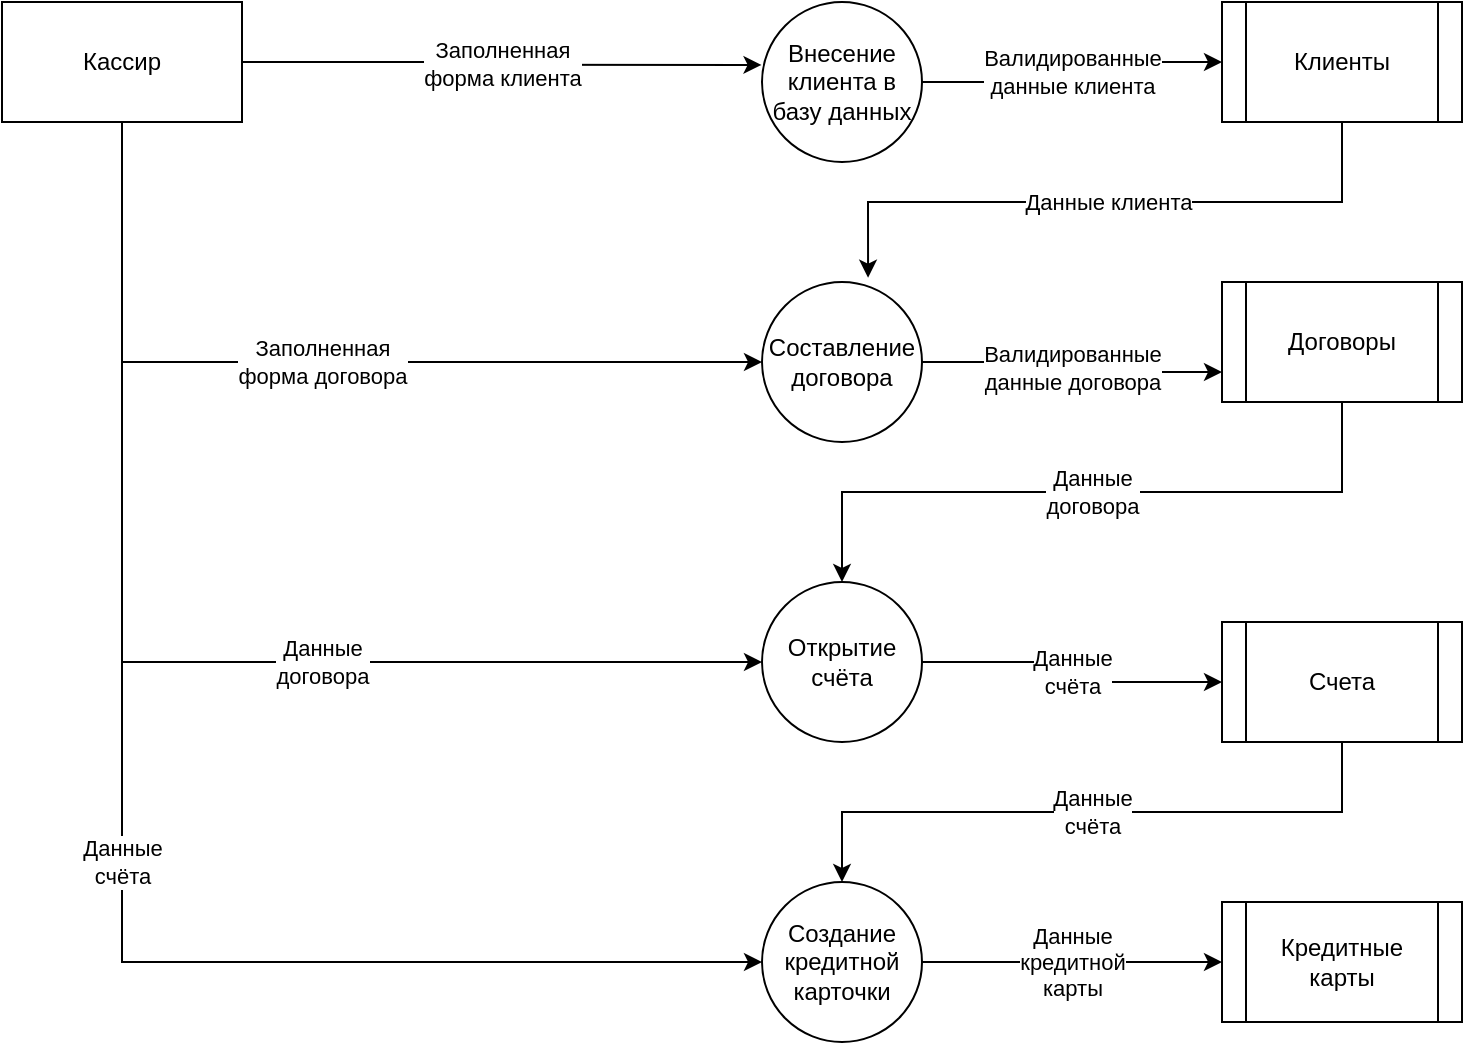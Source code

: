 <mxfile version="23.1.5" type="device">
  <diagram name="Page-1" id="b520641d-4fe3-3701-9064-5fc419738815">
    <mxGraphModel dx="925" dy="661" grid="1" gridSize="10" guides="1" tooltips="1" connect="1" arrows="1" fold="1" page="1" pageScale="1" pageWidth="1100" pageHeight="850" background="none" math="0" shadow="0">
      <root>
        <mxCell id="0" />
        <mxCell id="1" parent="0" />
        <mxCell id="lOx2ni-uWRj8EmkOzaHe-16" value="Заполненная&lt;br&gt;форма договора" style="edgeStyle=orthogonalEdgeStyle;rounded=0;orthogonalLoop=1;jettySize=auto;html=1;exitX=0.5;exitY=1;exitDx=0;exitDy=0;entryX=0;entryY=0.5;entryDx=0;entryDy=0;" edge="1" parent="1" source="lOx2ni-uWRj8EmkOzaHe-2" target="lOx2ni-uWRj8EmkOzaHe-7">
          <mxGeometry relative="1" as="geometry" />
        </mxCell>
        <mxCell id="lOx2ni-uWRj8EmkOzaHe-22" value="Данные&lt;br&gt;счёта" style="edgeStyle=orthogonalEdgeStyle;rounded=0;orthogonalLoop=1;jettySize=auto;html=1;exitX=0.5;exitY=1;exitDx=0;exitDy=0;entryX=0;entryY=0.5;entryDx=0;entryDy=0;" edge="1" parent="1" source="lOx2ni-uWRj8EmkOzaHe-2" target="lOx2ni-uWRj8EmkOzaHe-11">
          <mxGeometry relative="1" as="geometry" />
        </mxCell>
        <mxCell id="lOx2ni-uWRj8EmkOzaHe-23" value="Данные&lt;br&gt;договора" style="edgeStyle=orthogonalEdgeStyle;rounded=0;orthogonalLoop=1;jettySize=auto;html=1;exitX=0.5;exitY=1;exitDx=0;exitDy=0;entryX=0;entryY=0.5;entryDx=0;entryDy=0;" edge="1" parent="1" source="lOx2ni-uWRj8EmkOzaHe-2" target="lOx2ni-uWRj8EmkOzaHe-9">
          <mxGeometry x="0.254" relative="1" as="geometry">
            <mxPoint as="offset" />
          </mxGeometry>
        </mxCell>
        <mxCell id="lOx2ni-uWRj8EmkOzaHe-2" value="Кассир" style="rounded=0;whiteSpace=wrap;html=1;" vertex="1" parent="1">
          <mxGeometry x="30" y="190" width="120" height="60" as="geometry" />
        </mxCell>
        <mxCell id="lOx2ni-uWRj8EmkOzaHe-14" value="Валидированные&lt;br&gt;данные клиента" style="edgeStyle=orthogonalEdgeStyle;rounded=0;orthogonalLoop=1;jettySize=auto;html=1;exitX=1;exitY=0.5;exitDx=0;exitDy=0;entryX=0;entryY=0.5;entryDx=0;entryDy=0;" edge="1" parent="1" source="lOx2ni-uWRj8EmkOzaHe-4" target="lOx2ni-uWRj8EmkOzaHe-6">
          <mxGeometry relative="1" as="geometry" />
        </mxCell>
        <mxCell id="lOx2ni-uWRj8EmkOzaHe-4" value="Внесение клиента в базу данных" style="ellipse;whiteSpace=wrap;html=1;aspect=fixed;" vertex="1" parent="1">
          <mxGeometry x="410" y="190" width="80" height="80" as="geometry" />
        </mxCell>
        <mxCell id="lOx2ni-uWRj8EmkOzaHe-6" value="Клиенты" style="shape=process;whiteSpace=wrap;html=1;backgroundOutline=1;" vertex="1" parent="1">
          <mxGeometry x="640" y="190" width="120" height="60" as="geometry" />
        </mxCell>
        <mxCell id="lOx2ni-uWRj8EmkOzaHe-17" value="Валидированные&lt;br&gt;данные договора" style="edgeStyle=orthogonalEdgeStyle;rounded=0;orthogonalLoop=1;jettySize=auto;html=1;exitX=1;exitY=0.5;exitDx=0;exitDy=0;entryX=0;entryY=0.75;entryDx=0;entryDy=0;" edge="1" parent="1" source="lOx2ni-uWRj8EmkOzaHe-7" target="lOx2ni-uWRj8EmkOzaHe-8">
          <mxGeometry relative="1" as="geometry" />
        </mxCell>
        <mxCell id="lOx2ni-uWRj8EmkOzaHe-7" value="Составление договора" style="ellipse;whiteSpace=wrap;html=1;aspect=fixed;" vertex="1" parent="1">
          <mxGeometry x="410" y="330" width="80" height="80" as="geometry" />
        </mxCell>
        <mxCell id="lOx2ni-uWRj8EmkOzaHe-18" value="Данные&lt;br&gt;договора" style="edgeStyle=orthogonalEdgeStyle;rounded=0;orthogonalLoop=1;jettySize=auto;html=1;exitX=0.5;exitY=1;exitDx=0;exitDy=0;entryX=0.5;entryY=0;entryDx=0;entryDy=0;" edge="1" parent="1" source="lOx2ni-uWRj8EmkOzaHe-8" target="lOx2ni-uWRj8EmkOzaHe-9">
          <mxGeometry relative="1" as="geometry" />
        </mxCell>
        <mxCell id="lOx2ni-uWRj8EmkOzaHe-8" value="Договоры" style="shape=process;whiteSpace=wrap;html=1;backgroundOutline=1;" vertex="1" parent="1">
          <mxGeometry x="640" y="330" width="120" height="60" as="geometry" />
        </mxCell>
        <mxCell id="lOx2ni-uWRj8EmkOzaHe-19" value="Данные &lt;br&gt;счёта" style="edgeStyle=orthogonalEdgeStyle;rounded=0;orthogonalLoop=1;jettySize=auto;html=1;exitX=1;exitY=0.5;exitDx=0;exitDy=0;entryX=0;entryY=0.5;entryDx=0;entryDy=0;" edge="1" parent="1" source="lOx2ni-uWRj8EmkOzaHe-9" target="lOx2ni-uWRj8EmkOzaHe-10">
          <mxGeometry relative="1" as="geometry" />
        </mxCell>
        <mxCell id="lOx2ni-uWRj8EmkOzaHe-9" value="Открытие счёта" style="ellipse;whiteSpace=wrap;html=1;aspect=fixed;" vertex="1" parent="1">
          <mxGeometry x="410" y="480" width="80" height="80" as="geometry" />
        </mxCell>
        <mxCell id="lOx2ni-uWRj8EmkOzaHe-20" value="Данные&lt;br&gt;счёта" style="edgeStyle=orthogonalEdgeStyle;rounded=0;orthogonalLoop=1;jettySize=auto;html=1;exitX=0.5;exitY=1;exitDx=0;exitDy=0;entryX=0.5;entryY=0;entryDx=0;entryDy=0;" edge="1" parent="1" source="lOx2ni-uWRj8EmkOzaHe-10" target="lOx2ni-uWRj8EmkOzaHe-11">
          <mxGeometry relative="1" as="geometry" />
        </mxCell>
        <mxCell id="lOx2ni-uWRj8EmkOzaHe-10" value="Счета" style="shape=process;whiteSpace=wrap;html=1;backgroundOutline=1;" vertex="1" parent="1">
          <mxGeometry x="640" y="500" width="120" height="60" as="geometry" />
        </mxCell>
        <mxCell id="lOx2ni-uWRj8EmkOzaHe-21" value="Данные&lt;br&gt;кредитной&lt;br&gt;карты" style="edgeStyle=orthogonalEdgeStyle;rounded=0;orthogonalLoop=1;jettySize=auto;html=1;exitX=1;exitY=0.5;exitDx=0;exitDy=0;entryX=0;entryY=0.5;entryDx=0;entryDy=0;" edge="1" parent="1" source="lOx2ni-uWRj8EmkOzaHe-11" target="lOx2ni-uWRj8EmkOzaHe-12">
          <mxGeometry relative="1" as="geometry" />
        </mxCell>
        <mxCell id="lOx2ni-uWRj8EmkOzaHe-11" value="Создание кредитной карточки" style="ellipse;whiteSpace=wrap;html=1;aspect=fixed;" vertex="1" parent="1">
          <mxGeometry x="410" y="630" width="80" height="80" as="geometry" />
        </mxCell>
        <mxCell id="lOx2ni-uWRj8EmkOzaHe-12" value="Кредитные карты" style="shape=process;whiteSpace=wrap;html=1;backgroundOutline=1;" vertex="1" parent="1">
          <mxGeometry x="640" y="640" width="120" height="60" as="geometry" />
        </mxCell>
        <mxCell id="lOx2ni-uWRj8EmkOzaHe-13" value="Заполненная &lt;br&gt;форма клиента" style="edgeStyle=orthogonalEdgeStyle;rounded=0;orthogonalLoop=1;jettySize=auto;html=1;exitX=1;exitY=0.5;exitDx=0;exitDy=0;entryX=-0.003;entryY=0.393;entryDx=0;entryDy=0;entryPerimeter=0;" edge="1" parent="1" source="lOx2ni-uWRj8EmkOzaHe-2" target="lOx2ni-uWRj8EmkOzaHe-4">
          <mxGeometry relative="1" as="geometry" />
        </mxCell>
        <mxCell id="lOx2ni-uWRj8EmkOzaHe-15" value="Данные клиента" style="edgeStyle=orthogonalEdgeStyle;rounded=0;orthogonalLoop=1;jettySize=auto;html=1;exitX=0.5;exitY=1;exitDx=0;exitDy=0;entryX=0.663;entryY=-0.027;entryDx=0;entryDy=0;entryPerimeter=0;" edge="1" parent="1" source="lOx2ni-uWRj8EmkOzaHe-6" target="lOx2ni-uWRj8EmkOzaHe-7">
          <mxGeometry relative="1" as="geometry" />
        </mxCell>
      </root>
    </mxGraphModel>
  </diagram>
</mxfile>
